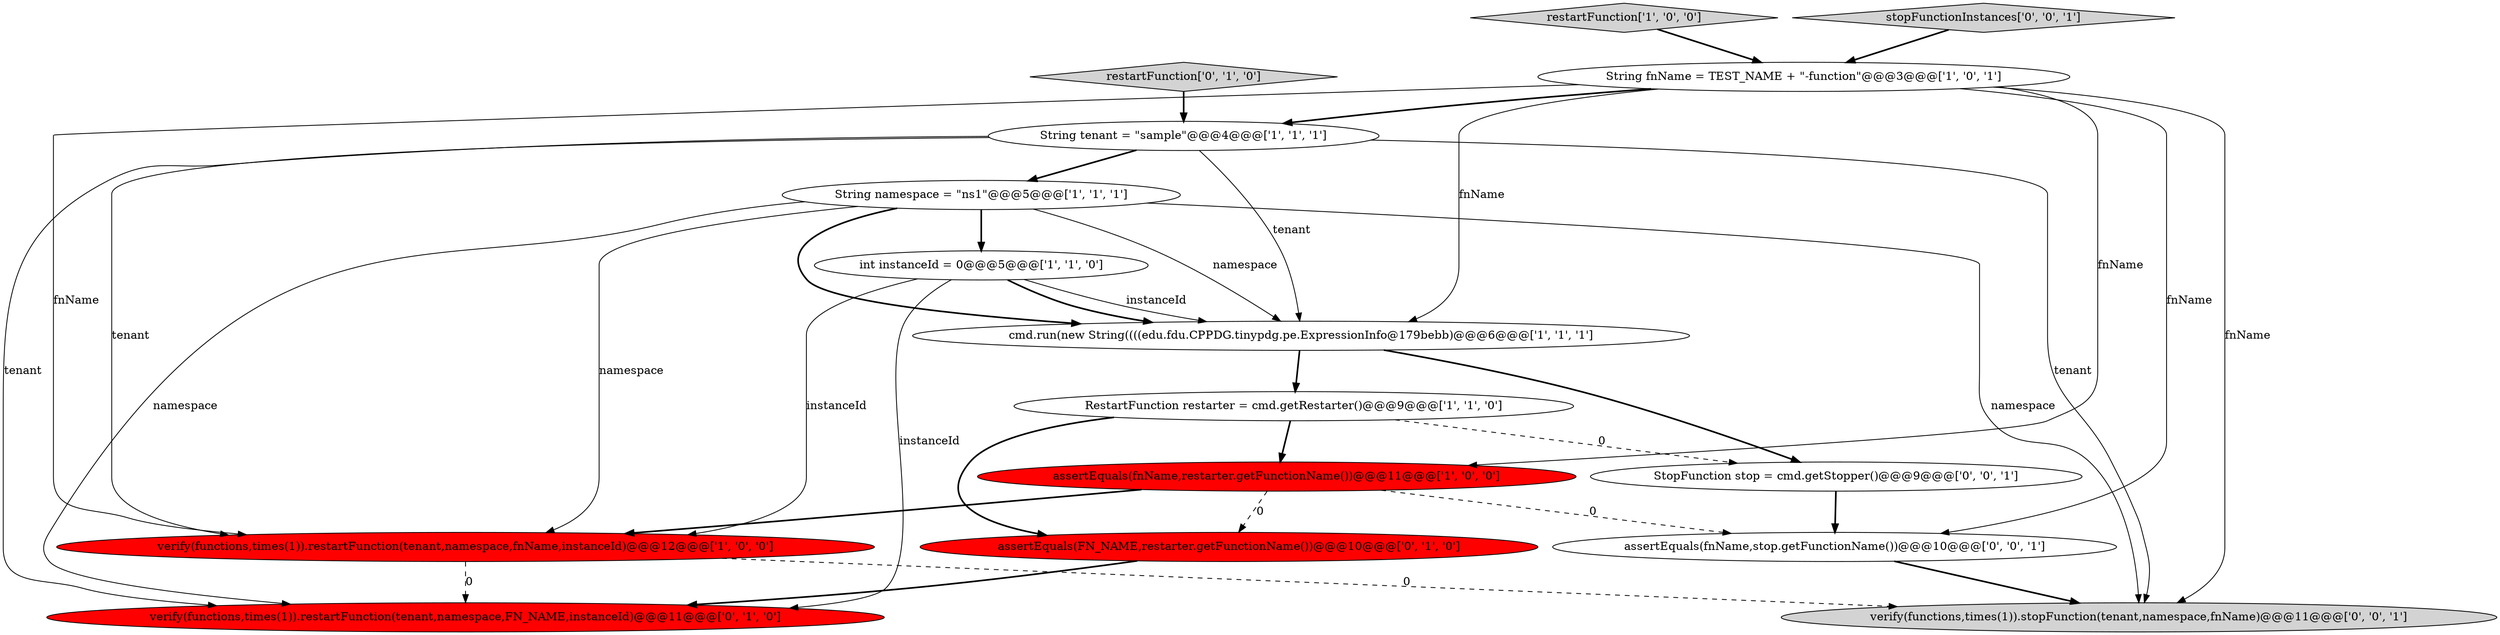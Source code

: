 digraph {
4 [style = filled, label = "restartFunction['1', '0', '0']", fillcolor = lightgray, shape = diamond image = "AAA0AAABBB1BBB"];
0 [style = filled, label = "assertEquals(fnName,restarter.getFunctionName())@@@11@@@['1', '0', '0']", fillcolor = red, shape = ellipse image = "AAA1AAABBB1BBB"];
1 [style = filled, label = "String namespace = \"ns1\"@@@5@@@['1', '1', '1']", fillcolor = white, shape = ellipse image = "AAA0AAABBB1BBB"];
7 [style = filled, label = "RestartFunction restarter = cmd.getRestarter()@@@9@@@['1', '1', '0']", fillcolor = white, shape = ellipse image = "AAA0AAABBB1BBB"];
5 [style = filled, label = "cmd.run(new String((((edu.fdu.CPPDG.tinypdg.pe.ExpressionInfo@179bebb)@@@6@@@['1', '1', '1']", fillcolor = white, shape = ellipse image = "AAA0AAABBB1BBB"];
8 [style = filled, label = "String fnName = TEST_NAME + \"-function\"@@@3@@@['1', '0', '1']", fillcolor = white, shape = ellipse image = "AAA0AAABBB1BBB"];
11 [style = filled, label = "restartFunction['0', '1', '0']", fillcolor = lightgray, shape = diamond image = "AAA0AAABBB2BBB"];
6 [style = filled, label = "String tenant = \"sample\"@@@4@@@['1', '1', '1']", fillcolor = white, shape = ellipse image = "AAA0AAABBB1BBB"];
14 [style = filled, label = "assertEquals(fnName,stop.getFunctionName())@@@10@@@['0', '0', '1']", fillcolor = white, shape = ellipse image = "AAA0AAABBB3BBB"];
10 [style = filled, label = "verify(functions,times(1)).restartFunction(tenant,namespace,FN_NAME,instanceId)@@@11@@@['0', '1', '0']", fillcolor = red, shape = ellipse image = "AAA1AAABBB2BBB"];
2 [style = filled, label = "int instanceId = 0@@@5@@@['1', '1', '0']", fillcolor = white, shape = ellipse image = "AAA0AAABBB1BBB"];
9 [style = filled, label = "assertEquals(FN_NAME,restarter.getFunctionName())@@@10@@@['0', '1', '0']", fillcolor = red, shape = ellipse image = "AAA1AAABBB2BBB"];
15 [style = filled, label = "StopFunction stop = cmd.getStopper()@@@9@@@['0', '0', '1']", fillcolor = white, shape = ellipse image = "AAA0AAABBB3BBB"];
3 [style = filled, label = "verify(functions,times(1)).restartFunction(tenant,namespace,fnName,instanceId)@@@12@@@['1', '0', '0']", fillcolor = red, shape = ellipse image = "AAA1AAABBB1BBB"];
12 [style = filled, label = "verify(functions,times(1)).stopFunction(tenant,namespace,fnName)@@@11@@@['0', '0', '1']", fillcolor = lightgray, shape = ellipse image = "AAA0AAABBB3BBB"];
13 [style = filled, label = "stopFunctionInstances['0', '0', '1']", fillcolor = lightgray, shape = diamond image = "AAA0AAABBB3BBB"];
1->5 [style = bold, label=""];
0->3 [style = bold, label=""];
8->3 [style = solid, label="fnName"];
2->10 [style = solid, label="instanceId"];
8->12 [style = solid, label="fnName"];
2->3 [style = solid, label="instanceId"];
15->14 [style = bold, label=""];
11->6 [style = bold, label=""];
6->3 [style = solid, label="tenant"];
5->15 [style = bold, label=""];
8->6 [style = bold, label=""];
7->0 [style = bold, label=""];
9->10 [style = bold, label=""];
1->3 [style = solid, label="namespace"];
7->9 [style = bold, label=""];
2->5 [style = solid, label="instanceId"];
6->1 [style = bold, label=""];
0->14 [style = dashed, label="0"];
3->12 [style = dashed, label="0"];
8->14 [style = solid, label="fnName"];
1->12 [style = solid, label="namespace"];
14->12 [style = bold, label=""];
6->12 [style = solid, label="tenant"];
6->5 [style = solid, label="tenant"];
7->15 [style = dashed, label="0"];
5->7 [style = bold, label=""];
4->8 [style = bold, label=""];
1->2 [style = bold, label=""];
3->10 [style = dashed, label="0"];
0->9 [style = dashed, label="0"];
13->8 [style = bold, label=""];
8->5 [style = solid, label="fnName"];
1->5 [style = solid, label="namespace"];
6->10 [style = solid, label="tenant"];
8->0 [style = solid, label="fnName"];
1->10 [style = solid, label="namespace"];
2->5 [style = bold, label=""];
}
